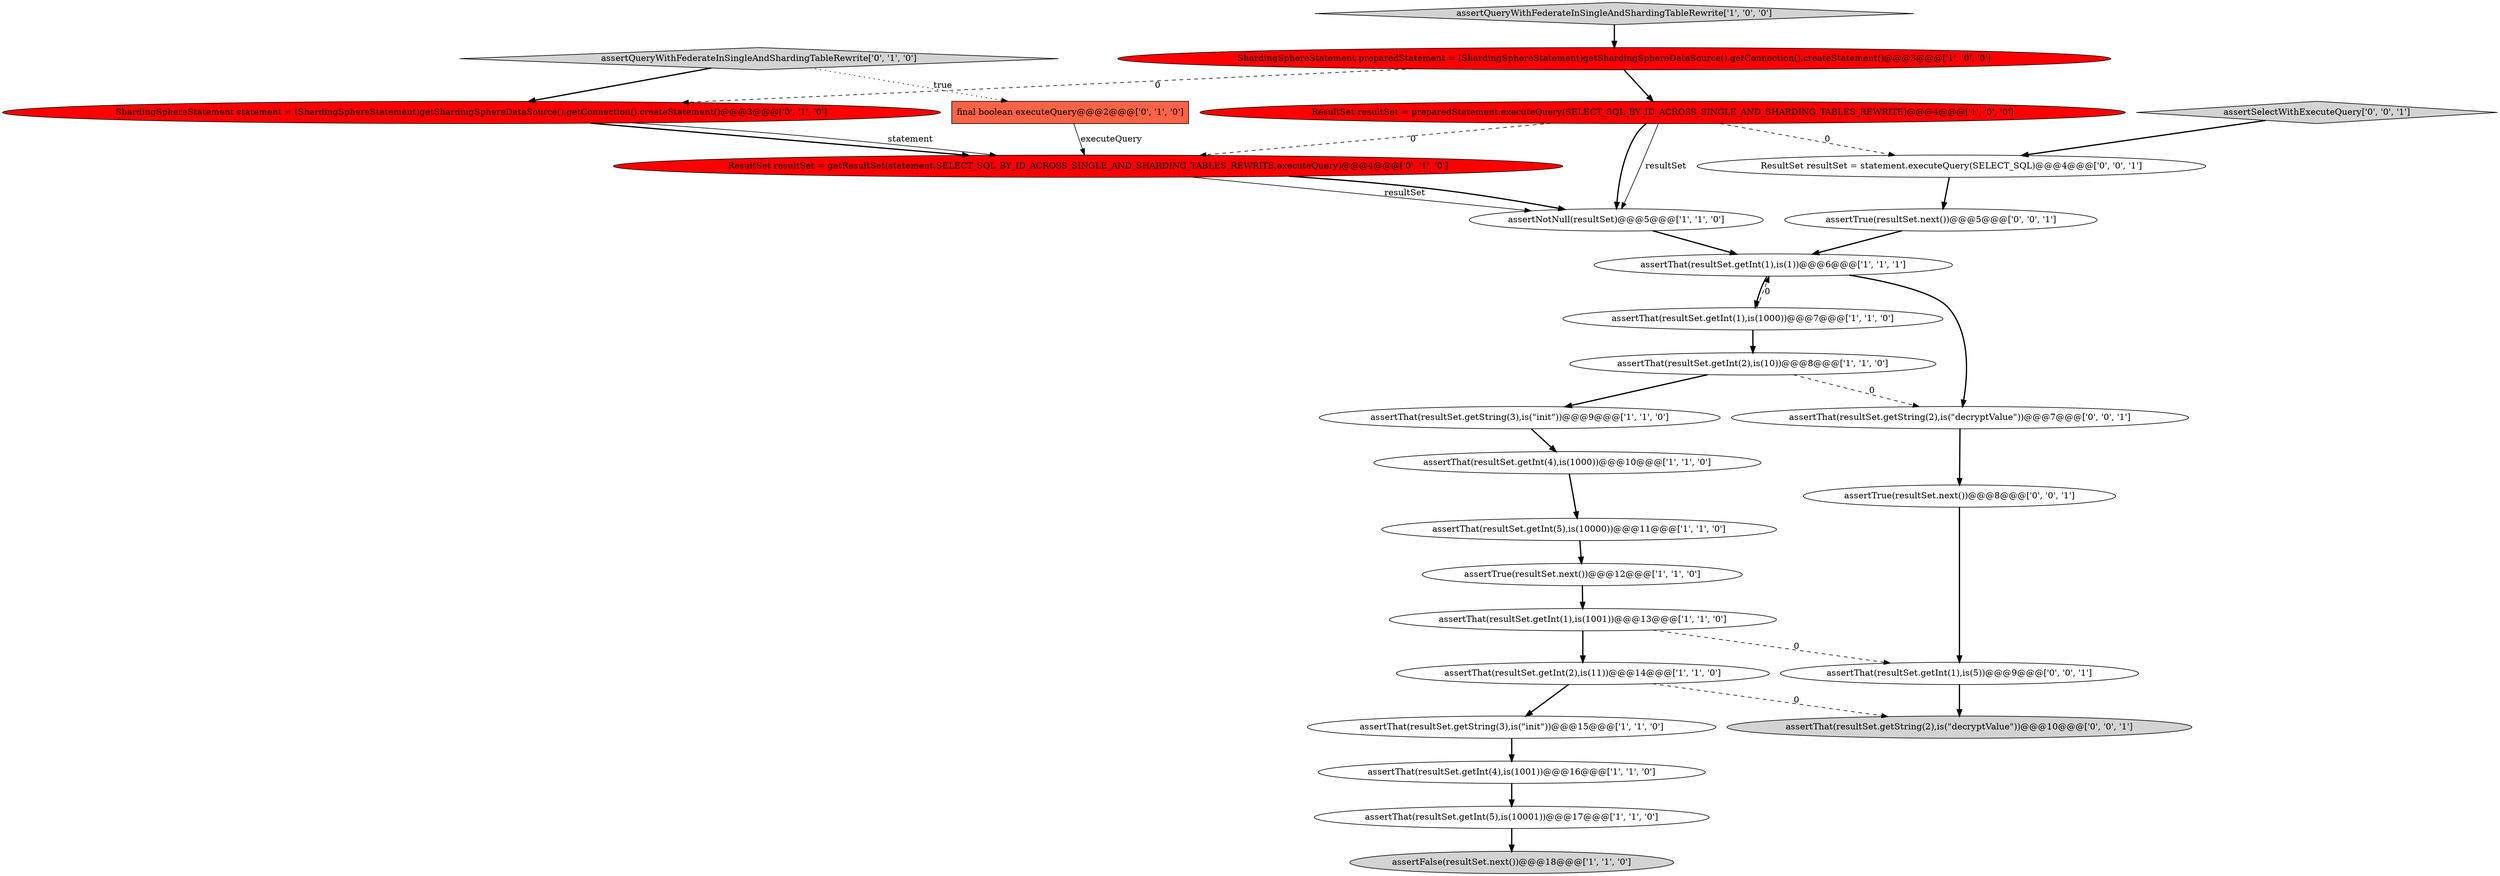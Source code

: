 digraph {
15 [style = filled, label = "assertThat(resultSet.getInt(2),is(11))@@@14@@@['1', '1', '0']", fillcolor = white, shape = ellipse image = "AAA0AAABBB1BBB"];
5 [style = filled, label = "ResultSet resultSet = preparedStatement.executeQuery(SELECT_SQL_BY_ID_ACROSS_SINGLE_AND_SHARDING_TABLES_REWRITE)@@@4@@@['1', '0', '0']", fillcolor = red, shape = ellipse image = "AAA1AAABBB1BBB"];
24 [style = filled, label = "assertThat(resultSet.getString(2),is(\"decryptValue\"))@@@7@@@['0', '0', '1']", fillcolor = white, shape = ellipse image = "AAA0AAABBB3BBB"];
12 [style = filled, label = "assertThat(resultSet.getInt(2),is(10))@@@8@@@['1', '1', '0']", fillcolor = white, shape = ellipse image = "AAA0AAABBB1BBB"];
13 [style = filled, label = "assertTrue(resultSet.next())@@@12@@@['1', '1', '0']", fillcolor = white, shape = ellipse image = "AAA0AAABBB1BBB"];
10 [style = filled, label = "assertThat(resultSet.getInt(1),is(1001))@@@13@@@['1', '1', '0']", fillcolor = white, shape = ellipse image = "AAA0AAABBB1BBB"];
18 [style = filled, label = "ResultSet resultSet = getResultSet(statement,SELECT_SQL_BY_ID_ACROSS_SINGLE_AND_SHARDING_TABLES_REWRITE,executeQuery)@@@4@@@['0', '1', '0']", fillcolor = red, shape = ellipse image = "AAA1AAABBB2BBB"];
20 [style = filled, label = "assertQueryWithFederateInSingleAndShardingTableRewrite['0', '1', '0']", fillcolor = lightgray, shape = diamond image = "AAA0AAABBB2BBB"];
1 [style = filled, label = "ShardingSphereStatement preparedStatement = (ShardingSphereStatement)getShardingSphereDataSource().getConnection().createStatement()@@@3@@@['1', '0', '0']", fillcolor = red, shape = ellipse image = "AAA1AAABBB1BBB"];
6 [style = filled, label = "assertNotNull(resultSet)@@@5@@@['1', '1', '0']", fillcolor = white, shape = ellipse image = "AAA0AAABBB1BBB"];
14 [style = filled, label = "assertFalse(resultSet.next())@@@18@@@['1', '1', '0']", fillcolor = lightgray, shape = ellipse image = "AAA0AAABBB1BBB"];
4 [style = filled, label = "assertThat(resultSet.getInt(1),is(1000))@@@7@@@['1', '1', '0']", fillcolor = white, shape = ellipse image = "AAA0AAABBB1BBB"];
0 [style = filled, label = "assertThat(resultSet.getString(3),is(\"init\"))@@@9@@@['1', '1', '0']", fillcolor = white, shape = ellipse image = "AAA0AAABBB1BBB"];
2 [style = filled, label = "assertThat(resultSet.getInt(1),is(1))@@@6@@@['1', '1', '1']", fillcolor = white, shape = ellipse image = "AAA0AAABBB1BBB"];
9 [style = filled, label = "assertThat(resultSet.getString(3),is(\"init\"))@@@15@@@['1', '1', '0']", fillcolor = white, shape = ellipse image = "AAA0AAABBB1BBB"];
23 [style = filled, label = "assertTrue(resultSet.next())@@@8@@@['0', '0', '1']", fillcolor = white, shape = ellipse image = "AAA0AAABBB3BBB"];
7 [style = filled, label = "assertThat(resultSet.getInt(5),is(10000))@@@11@@@['1', '1', '0']", fillcolor = white, shape = ellipse image = "AAA0AAABBB1BBB"];
21 [style = filled, label = "ResultSet resultSet = statement.executeQuery(SELECT_SQL)@@@4@@@['0', '0', '1']", fillcolor = white, shape = ellipse image = "AAA0AAABBB3BBB"];
27 [style = filled, label = "assertThat(resultSet.getString(2),is(\"decryptValue\"))@@@10@@@['0', '0', '1']", fillcolor = lightgray, shape = ellipse image = "AAA0AAABBB3BBB"];
16 [style = filled, label = "assertQueryWithFederateInSingleAndShardingTableRewrite['1', '0', '0']", fillcolor = lightgray, shape = diamond image = "AAA0AAABBB1BBB"];
19 [style = filled, label = "ShardingSphereStatement statement = (ShardingSphereStatement)getShardingSphereDataSource().getConnection().createStatement()@@@3@@@['0', '1', '0']", fillcolor = red, shape = ellipse image = "AAA1AAABBB2BBB"];
26 [style = filled, label = "assertThat(resultSet.getInt(1),is(5))@@@9@@@['0', '0', '1']", fillcolor = white, shape = ellipse image = "AAA0AAABBB3BBB"];
3 [style = filled, label = "assertThat(resultSet.getInt(4),is(1000))@@@10@@@['1', '1', '0']", fillcolor = white, shape = ellipse image = "AAA0AAABBB1BBB"];
25 [style = filled, label = "assertSelectWithExecuteQuery['0', '0', '1']", fillcolor = lightgray, shape = diamond image = "AAA0AAABBB3BBB"];
11 [style = filled, label = "assertThat(resultSet.getInt(4),is(1001))@@@16@@@['1', '1', '0']", fillcolor = white, shape = ellipse image = "AAA0AAABBB1BBB"];
8 [style = filled, label = "assertThat(resultSet.getInt(5),is(10001))@@@17@@@['1', '1', '0']", fillcolor = white, shape = ellipse image = "AAA0AAABBB1BBB"];
22 [style = filled, label = "assertTrue(resultSet.next())@@@5@@@['0', '0', '1']", fillcolor = white, shape = ellipse image = "AAA0AAABBB3BBB"];
17 [style = filled, label = "final boolean executeQuery@@@2@@@['0', '1', '0']", fillcolor = tomato, shape = box image = "AAA1AAABBB2BBB"];
1->5 [style = bold, label=""];
0->3 [style = bold, label=""];
7->13 [style = bold, label=""];
13->10 [style = bold, label=""];
19->18 [style = bold, label=""];
10->15 [style = bold, label=""];
9->11 [style = bold, label=""];
22->2 [style = bold, label=""];
19->18 [style = solid, label="statement"];
20->17 [style = dotted, label="true"];
1->19 [style = dashed, label="0"];
23->26 [style = bold, label=""];
8->14 [style = bold, label=""];
5->18 [style = dashed, label="0"];
2->4 [style = bold, label=""];
12->0 [style = bold, label=""];
18->6 [style = solid, label="resultSet"];
6->2 [style = bold, label=""];
26->27 [style = bold, label=""];
10->26 [style = dashed, label="0"];
5->6 [style = bold, label=""];
3->7 [style = bold, label=""];
16->1 [style = bold, label=""];
18->6 [style = bold, label=""];
15->9 [style = bold, label=""];
21->22 [style = bold, label=""];
12->24 [style = dashed, label="0"];
4->2 [style = dashed, label="0"];
5->6 [style = solid, label="resultSet"];
5->21 [style = dashed, label="0"];
4->12 [style = bold, label=""];
11->8 [style = bold, label=""];
15->27 [style = dashed, label="0"];
17->18 [style = solid, label="executeQuery"];
2->24 [style = bold, label=""];
20->19 [style = bold, label=""];
25->21 [style = bold, label=""];
24->23 [style = bold, label=""];
}
